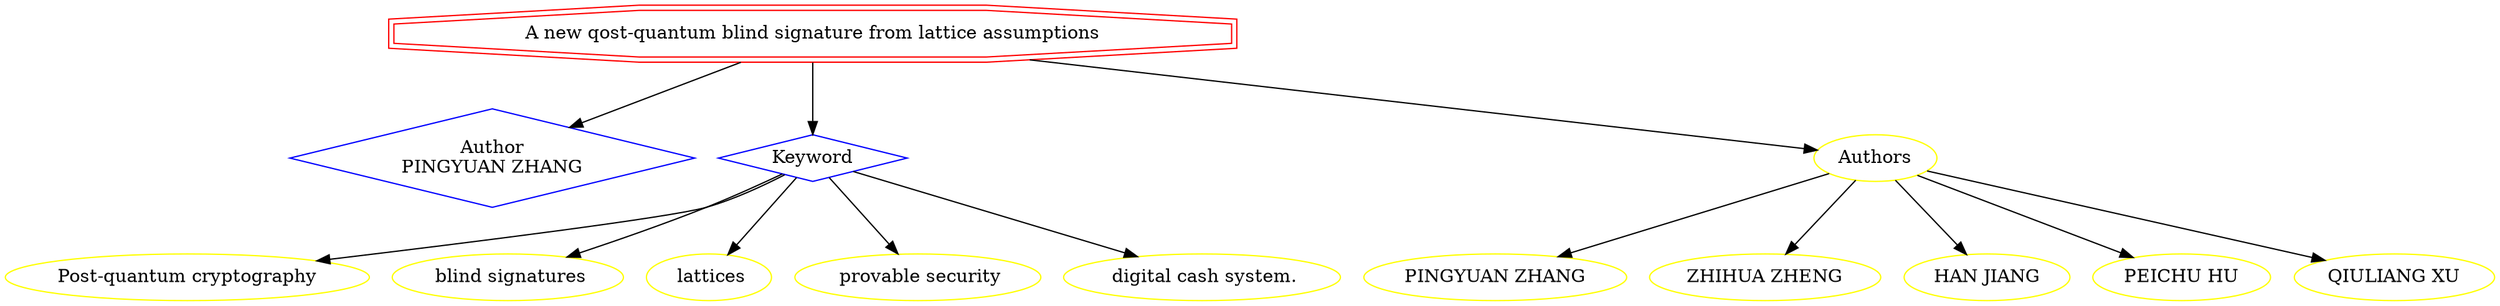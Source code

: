 strict digraph mind_map1 {
	node [color=red shape=doubleoctagon]
	"A new qost-quantum blind signature from lattice assumptions"
	node [color=blue shape=diamond]
	"Author
PINGYUAN ZHANG"
	Keyword
	"A new qost-quantum blind signature from lattice assumptions" -> "Author
PINGYUAN ZHANG"
	"A new qost-quantum blind signature from lattice assumptions" -> Keyword
	node [color=yellow shape=ellipse]
	"Post-quantum cryptography"
	Keyword -> "Post-quantum cryptography"
	" blind signatures"
	Keyword -> " blind signatures"
	" lattices"
	Keyword -> " lattices"
	" provable security"
	Keyword -> " provable security"
	" digital cash system."
	Keyword -> " digital cash system."
	"A new qost-quantum blind signature from lattice assumptions" -> Authors
	Authors -> "PINGYUAN ZHANG"
	Authors -> "ZHIHUA ZHENG"
	Authors -> "HAN JIANG"
	Authors -> "PEICHU HU"
	Authors -> "QIULIANG XU"
}
